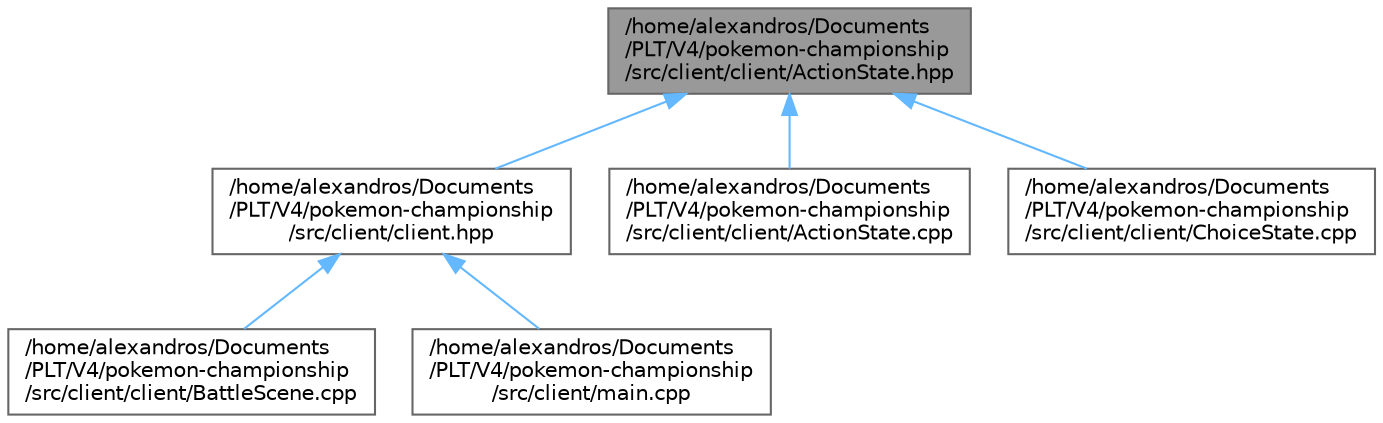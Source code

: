 digraph "/home/alexandros/Documents/PLT/V4/pokemon-championship/src/client/client/ActionState.hpp"
{
 // LATEX_PDF_SIZE
  bgcolor="transparent";
  edge [fontname=Helvetica,fontsize=10,labelfontname=Helvetica,labelfontsize=10];
  node [fontname=Helvetica,fontsize=10,shape=box,height=0.2,width=0.4];
  Node1 [label="/home/alexandros/Documents\l/PLT/V4/pokemon-championship\l/src/client/client/ActionState.hpp",height=0.2,width=0.4,color="gray40", fillcolor="grey60", style="filled", fontcolor="black",tooltip=" "];
  Node1 -> Node2 [dir="back",color="steelblue1",style="solid"];
  Node2 [label="/home/alexandros/Documents\l/PLT/V4/pokemon-championship\l/src/client/client.hpp",height=0.2,width=0.4,color="grey40", fillcolor="white", style="filled",URL="$client_8hpp.html",tooltip=" "];
  Node2 -> Node3 [dir="back",color="steelblue1",style="solid"];
  Node3 [label="/home/alexandros/Documents\l/PLT/V4/pokemon-championship\l/src/client/client/BattleScene.cpp",height=0.2,width=0.4,color="grey40", fillcolor="white", style="filled",URL="$_battle_scene_8cpp.html",tooltip=" "];
  Node2 -> Node4 [dir="back",color="steelblue1",style="solid"];
  Node4 [label="/home/alexandros/Documents\l/PLT/V4/pokemon-championship\l/src/client/main.cpp",height=0.2,width=0.4,color="grey40", fillcolor="white", style="filled",URL="$client_2main_8cpp.html",tooltip=" "];
  Node1 -> Node5 [dir="back",color="steelblue1",style="solid"];
  Node5 [label="/home/alexandros/Documents\l/PLT/V4/pokemon-championship\l/src/client/client/ActionState.cpp",height=0.2,width=0.4,color="grey40", fillcolor="white", style="filled",URL="$_action_state_8cpp.html",tooltip=" "];
  Node1 -> Node6 [dir="back",color="steelblue1",style="solid"];
  Node6 [label="/home/alexandros/Documents\l/PLT/V4/pokemon-championship\l/src/client/client/ChoiceState.cpp",height=0.2,width=0.4,color="grey40", fillcolor="white", style="filled",URL="$_choice_state_8cpp.html",tooltip=" "];
}
